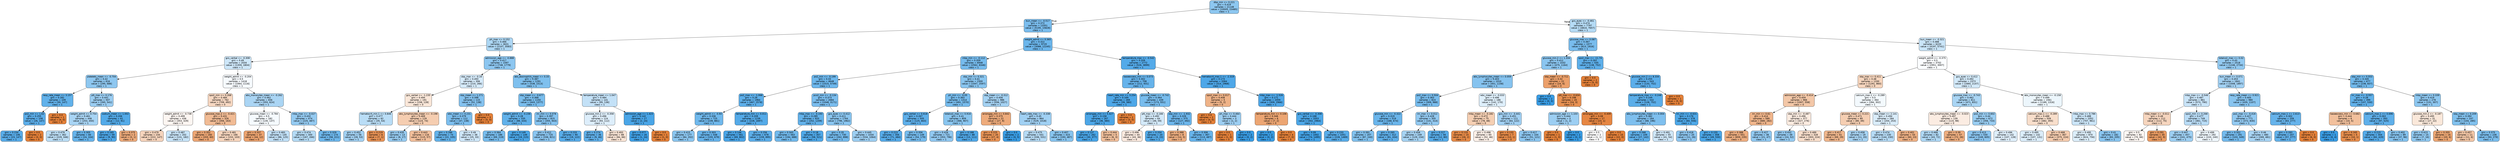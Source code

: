 digraph Tree {
node [shape=box, style="filled, rounded", color="black", fontname="helvetica"] ;
edge [fontname="helvetica"] ;
0 [label="dbp_min <= 0.221\ngini = 0.419\nsamples = 21148\nvalue = [10005, 23485]\nclass = 1", fillcolor="#8dc7f0"] ;
1 [label="bun_mean <= -0.517\ngini = 0.372\nsamples = 13351\nvalue = [5195, 15828]\nclass = 1", fillcolor="#7abdee"] ;
0 -> 1 [labeldistance=2.5, labelangle=45, headlabel="True"] ;
2 [label="ph_max <= 0.152\ngini = 0.466\nsamples = 3631\nvalue = [2107, 3583]\nclass = 1", fillcolor="#add7f4"] ;
1 -> 2 ;
3 [label="gcs_verbal <= -0.308\ngini = 0.49\nsamples = 2034\nvalue = [1359, 1804]\nclass = 1", fillcolor="#cee7f9"] ;
2 -> 3 ;
4 [label="platelets_mean <= -0.704\ngini = 0.42\nsamples = 616\nvalue = [295, 688]\nclass = 1", fillcolor="#8ec7f0"] ;
3 -> 4 ;
5 [label="resp_rate_mean <= 3.157\ngini = 0.282\nsamples = 109\nvalue = [30, 147]\nclass = 1", fillcolor="#61b1ea"] ;
4 -> 5 ;
6 [label="po2_min <= 1.62\ngini = 0.255\nsamples = 108\nvalue = [26, 147]\nclass = 1", fillcolor="#5caeea"] ;
5 -> 6 ;
7 [label="gini = 0.234\nsamples = 106\nvalue = [23, 147]\nclass = 1", fillcolor="#58ace9"] ;
6 -> 7 ;
8 [label="gini = 0.0\nsamples = 2\nvalue = [3, 0]\nclass = 0", fillcolor="#e58139"] ;
6 -> 8 ;
9 [label="gini = 0.0\nsamples = 1\nvalue = [4, 0]\nclass = 0", fillcolor="#e58139"] ;
5 -> 9 ;
10 [label="ptt_max <= 0.176\ngini = 0.441\nsamples = 507\nvalue = [265, 541]\nclass = 1", fillcolor="#9acdf2"] ;
4 -> 10 ;
11 [label="weight_admit <= 0.754\ngini = 0.461\nsamples = 446\nvalue = [253, 450]\nclass = 1", fillcolor="#a8d4f4"] ;
10 -> 11 ;
12 [label="gini = 0.479\nsamples = 362\nvalue = [229, 346]\nclass = 1", fillcolor="#bcdef6"] ;
11 -> 12 ;
13 [label="gini = 0.305\nsamples = 84\nvalue = [24, 104]\nclass = 1", fillcolor="#67b4eb"] ;
11 -> 13 ;
14 [label="sodium_mean <= 1.002\ngini = 0.206\nsamples = 61\nvalue = [12, 91]\nclass = 1", fillcolor="#53aae8"] ;
10 -> 14 ;
15 [label="gini = 0.165\nsamples = 59\nvalue = [9, 90]\nclass = 1", fillcolor="#4da7e8"] ;
14 -> 15 ;
16 [label="gini = 0.375\nsamples = 2\nvalue = [3, 1]\nclass = 0", fillcolor="#eeab7b"] ;
14 -> 16 ;
17 [label="weight_admit <= -0.204\ngini = 0.5\nsamples = 1418\nvalue = [1064, 1116]\nclass = 1", fillcolor="#f6fafe"] ;
3 -> 17 ;
18 [label="spo2_min <= 0.268\ngini = 0.484\nsamples = 762\nvalue = [709, 492]\nclass = 0", fillcolor="#f7d8c2"] ;
17 -> 18 ;
19 [label="weight_admit <= -0.738\ngini = 0.499\nsamples = 436\nvalue = [353, 329]\nclass = 0", fillcolor="#fdf6f2"] ;
18 -> 19 ;
20 [label="gini = 0.479\nsamples = 234\nvalue = [222, 147]\nclass = 0", fillcolor="#f6d4bc"] ;
19 -> 20 ;
21 [label="gini = 0.487\nsamples = 202\nvalue = [131, 182]\nclass = 1", fillcolor="#c8e4f8"] ;
19 -> 21 ;
22 [label="glucose_max.2 <= -0.421\ngini = 0.431\nsamples = 326\nvalue = [356, 163]\nclass = 0", fillcolor="#f1bb94"] ;
18 -> 22 ;
23 [label="gini = 0.352\nsamples = 160\nvalue = [203, 60]\nclass = 0", fillcolor="#eda674"] ;
22 -> 23 ;
24 [label="gini = 0.481\nsamples = 166\nvalue = [153, 103]\nclass = 0", fillcolor="#f7d6be"] ;
22 -> 24 ;
25 [label="abs_monocytes_mean <= -0.262\ngini = 0.462\nsamples = 656\nvalue = [355, 624]\nclass = 1", fillcolor="#aad5f4"] ;
17 -> 25 ;
26 [label="glucose_mean <= -0.784\ngini = 0.5\nsamples = 182\nvalue = [130, 137]\nclass = 1", fillcolor="#f5fafe"] ;
25 -> 26 ;
27 [label="gini = 0.337\nsamples = 37\nvalue = [44, 12]\nclass = 0", fillcolor="#eca36f"] ;
26 -> 27 ;
28 [label="gini = 0.483\nsamples = 145\nvalue = [86, 125]\nclass = 1", fillcolor="#c1e0f7"] ;
26 -> 28 ;
29 [label="mbp_max <= -0.027\ngini = 0.432\nsamples = 474\nvalue = [225, 487]\nclass = 1", fillcolor="#94caf1"] ;
25 -> 29 ;
30 [label="gini = 0.474\nsamples = 300\nvalue = [167, 266]\nclass = 1", fillcolor="#b5dbf5"] ;
29 -> 30 ;
31 [label="gini = 0.329\nsamples = 174\nvalue = [58, 221]\nclass = 1", fillcolor="#6db7ec"] ;
29 -> 31 ;
32 [label="admission_age <= -0.888\ngini = 0.417\nsamples = 1597\nvalue = [748, 1779]\nclass = 1", fillcolor="#8cc6f0"] ;
2 -> 32 ;
33 [label="sbp_max <= -0.16\ngini = 0.493\nsamples = 306\nvalue = [210, 266]\nclass = 1", fillcolor="#d5eafa"] ;
32 -> 33 ;
34 [label="gcs_verbal <= -1.235\ngini = 0.494\nsamples = 191\nvalue = [158, 128]\nclass = 0", fillcolor="#fae7d9"] ;
33 -> 34 ;
35 [label="hematocrit_min.1 <= 0.846\ngini = 0.477\nsamples = 62\nvalue = [35, 54]\nclass = 1", fillcolor="#b9ddf6"] ;
34 -> 35 ;
36 [label="gini = 0.452\nsamples = 56\nvalue = [28, 53]\nclass = 1", fillcolor="#a2d1f3"] ;
35 -> 36 ;
37 [label="gini = 0.219\nsamples = 6\nvalue = [7, 1]\nclass = 0", fillcolor="#e99355"] ;
35 -> 37 ;
38 [label="abs_lymphocytes_mean <= -0.198\ngini = 0.469\nsamples = 129\nvalue = [123, 74]\nclass = 0", fillcolor="#f5cdb0"] ;
34 -> 38 ;
39 [label="gini = 0.435\nsamples = 13\nvalue = [8, 17]\nclass = 1", fillcolor="#96cbf1"] ;
38 -> 39 ;
40 [label="gini = 0.443\nsamples = 116\nvalue = [115, 57]\nclass = 0", fillcolor="#f2bf9b"] ;
38 -> 40 ;
41 [label="sbp_mean <= 1.271\ngini = 0.398\nsamples = 115\nvalue = [52, 138]\nclass = 1", fillcolor="#84c2ef"] ;
33 -> 41 ;
42 [label="wbc_mean <= 0.231\ngini = 0.379\nsamples = 112\nvalue = [47, 138]\nclass = 1", fillcolor="#7cbeee"] ;
41 -> 42 ;
43 [label="gini = 0.286\nsamples = 74\nvalue = [22, 105]\nclass = 1", fillcolor="#62b2ea"] ;
42 -> 43 ;
44 [label="gini = 0.49\nsamples = 38\nvalue = [25, 33]\nclass = 1", fillcolor="#cfe7f9"] ;
42 -> 44 ;
45 [label="gini = 0.0\nsamples = 3\nvalue = [5, 0]\nclass = 0", fillcolor="#e58139"] ;
41 -> 45 ;
46 [label="abs_eosinophils_mean <= 0.33\ngini = 0.387\nsamples = 1291\nvalue = [538, 1513]\nclass = 1", fillcolor="#7fc0ee"] ;
32 -> 46 ;
47 [label="sbp_mean <= -0.677\ngini = 0.368\nsamples = 1150\nvalue = [443, 1377]\nclass = 1", fillcolor="#79bded"] ;
46 -> 47 ;
48 [label="weight_admit <= -0.236\ngini = 0.28\nsamples = 335\nvalue = [88, 434]\nclass = 1", fillcolor="#61b1ea"] ;
47 -> 48 ;
49 [label="gini = 0.364\nsamples = 186\nvalue = [69, 219]\nclass = 1", fillcolor="#77bced"] ;
48 -> 49 ;
50 [label="gini = 0.149\nsamples = 149\nvalue = [19, 215]\nclass = 1", fillcolor="#4aa6e7"] ;
48 -> 50 ;
51 [label="inr_min <= 0.078\ngini = 0.397\nsamples = 815\nvalue = [355, 943]\nclass = 1", fillcolor="#84c2ef"] ;
47 -> 51 ;
52 [label="gini = 0.412\nsamples = 725\nvalue = [336, 821]\nclass = 1", fillcolor="#8ac5f0"] ;
51 -> 52 ;
53 [label="gini = 0.233\nsamples = 90\nvalue = [19, 122]\nclass = 1", fillcolor="#58ace9"] ;
51 -> 53 ;
54 [label="temperature_mean <= 1.047\ngini = 0.484\nsamples = 141\nvalue = [95, 136]\nclass = 1", fillcolor="#c3e1f7"] ;
46 -> 54 ;
55 [label="glucose_min.2 <= -0.358\ngini = 0.496\nsamples = 124\nvalue = [93, 112]\nclass = 1", fillcolor="#ddeefb"] ;
54 -> 55 ;
56 [label="gini = 0.274\nsamples = 36\nvalue = [9, 46]\nclass = 1", fillcolor="#60b0ea"] ;
55 -> 56 ;
57 [label="gini = 0.493\nsamples = 88\nvalue = [84, 66]\nclass = 0", fillcolor="#f9e4d5"] ;
55 -> 57 ;
58 [label="admission_age <= 1.423\ngini = 0.142\nsamples = 17\nvalue = [2, 24]\nclass = 1", fillcolor="#49a5e7"] ;
54 -> 58 ;
59 [label="gini = 0.077\nsamples = 16\nvalue = [1, 24]\nclass = 1", fillcolor="#41a1e6"] ;
58 -> 59 ;
60 [label="gini = 0.0\nsamples = 1\nvalue = [1, 0]\nclass = 0", fillcolor="#e58139"] ;
58 -> 60 ;
61 [label="weight_admit <= 0.365\ngini = 0.322\nsamples = 9720\nvalue = [3088, 12245]\nclass = 1", fillcolor="#6bb6ec"] ;
1 -> 61 ;
62 [label="mbp_min <= -0.112\ngini = 0.359\nsamples = 6948\nvalue = [2562, 8346]\nclass = 1", fillcolor="#76bbed"] ;
61 -> 62 ;
63 [label="po2_min <= -0.199\ngini = 0.33\nsamples = 4648\nvalue = [1515, 5749]\nclass = 1", fillcolor="#6db7ec"] ;
62 -> 63 ;
64 [label="po2_max <= -1.068\ngini = 0.26\nsamples = 1964\nvalue = [467, 2578]\nclass = 1", fillcolor="#5dafea"] ;
63 -> 64 ;
65 [label="weight_admit <= -0.93\ngini = 0.336\nsamples = 725\nvalue = [239, 881]\nclass = 1", fillcolor="#6fb8ec"] ;
64 -> 65 ;
66 [label="gini = 0.415\nsamples = 177\nvalue = [84, 202]\nclass = 1", fillcolor="#8bc6f0"] ;
65 -> 66 ;
67 [label="gini = 0.303\nsamples = 548\nvalue = [155, 679]\nclass = 1", fillcolor="#66b3eb"] ;
65 -> 67 ;
68 [label="temperature_min <= 0.011\ngini = 0.209\nsamples = 1239\nvalue = [228, 1697]\nclass = 1", fillcolor="#54aae8"] ;
64 -> 68 ;
69 [label="gini = 0.146\nsamples = 561\nvalue = [69, 802]\nclass = 1", fillcolor="#4aa5e7"] ;
68 -> 69 ;
70 [label="gini = 0.256\nsamples = 678\nvalue = [159, 895]\nclass = 1", fillcolor="#5caeea"] ;
68 -> 70 ;
71 [label="pco2_min <= -0.134\ngini = 0.373\nsamples = 2684\nvalue = [1048, 3171]\nclass = 1", fillcolor="#7abdee"] ;
63 -> 71 ;
72 [label="mbp_max <= -0.193\ngini = 0.285\nsamples = 920\nvalue = [252, 1209]\nclass = 1", fillcolor="#62b1ea"] ;
71 -> 72 ;
73 [label="gini = 0.343\nsamples = 563\nvalue = [194, 688]\nclass = 1", fillcolor="#71b9ec"] ;
72 -> 73 ;
74 [label="gini = 0.18\nsamples = 357\nvalue = [58, 521]\nclass = 1", fillcolor="#4fa8e8"] ;
72 -> 74 ;
75 [label="gcs_eyes <= 0.412\ngini = 0.411\nsamples = 1764\nvalue = [796, 1962]\nclass = 1", fillcolor="#89c5f0"] ;
71 -> 75 ;
76 [label="gini = 0.35\nsamples = 730\nvalue = [262, 898]\nclass = 1", fillcolor="#73baed"] ;
75 -> 76 ;
77 [label="gini = 0.445\nsamples = 1034\nvalue = [534, 1064]\nclass = 1", fillcolor="#9ccef2"] ;
75 -> 77 ;
78 [label="sbp_min <= 0.321\ngini = 0.41\nsamples = 2300\nvalue = [1047, 2597]\nclass = 1", fillcolor="#89c5ef"] ;
62 -> 78 ;
79 [label="ph_min <= -0.05\ngini = 0.363\nsamples = 1314\nvalue = [491, 1570]\nclass = 1", fillcolor="#77bced"] ;
78 -> 79 ;
80 [label="gcs_verbal <= 0.618\ngini = 0.267\nsamples = 505\nvalue = [125, 663]\nclass = 1", fillcolor="#5eafea"] ;
79 -> 80 ;
81 [label="gini = 0.223\nsamples = 356\nvalue = [71, 484]\nclass = 1", fillcolor="#56abe9"] ;
80 -> 81 ;
82 [label="gini = 0.356\nsamples = 149\nvalue = [54, 179]\nclass = 1", fillcolor="#75bbed"] ;
80 -> 82 ;
83 [label="totalco2_max <= 0.916\ngini = 0.41\nsamples = 809\nvalue = [366, 907]\nclass = 1", fillcolor="#89c5ef"] ;
79 -> 83 ;
84 [label="gini = 0.426\nsamples = 721\nvalue = [353, 796]\nclass = 1", fillcolor="#91c8f1"] ;
83 -> 84 ;
85 [label="gini = 0.188\nsamples = 88\nvalue = [13, 111]\nclass = 1", fillcolor="#50a8e8"] ;
83 -> 85 ;
86 [label="sbp_mean <= -0.312\ngini = 0.456\nsamples = 986\nvalue = [556, 1027]\nclass = 1", fillcolor="#a4d2f3"] ;
78 -> 86 ;
87 [label="aniongap_min <= 0.842\ngini = 0.375\nsamples = 22\nvalue = [27, 9]\nclass = 0", fillcolor="#eeab7b"] ;
86 -> 87 ;
88 [label="gini = 0.225\nsamples = 20\nvalue = [27, 4]\nclass = 0", fillcolor="#e99456"] ;
87 -> 88 ;
89 [label="gini = 0.0\nsamples = 2\nvalue = [0, 5]\nclass = 1", fillcolor="#399de5"] ;
87 -> 89 ;
90 [label="heart_rate_max <= -0.338\ngini = 0.45\nsamples = 964\nvalue = [529, 1018]\nclass = 1", fillcolor="#a0d0f3"] ;
86 -> 90 ;
91 [label="gini = 0.475\nsamples = 541\nvalue = [336, 531]\nclass = 1", fillcolor="#b6dbf5"] ;
90 -> 91 ;
92 [label="gini = 0.407\nsamples = 423\nvalue = [193, 487]\nclass = 1", fillcolor="#87c4ef"] ;
90 -> 92 ;
93 [label="temperature_max <= -0.542\ngini = 0.209\nsamples = 2772\nvalue = [526, 3899]\nclass = 1", fillcolor="#54aae9"] ;
61 -> 93 ;
94 [label="baseexcess_min <= 0.073\ngini = 0.302\nsamples = 708\nvalue = [212, 931]\nclass = 1", fillcolor="#66b3eb"] ;
93 -> 94 ;
95 [label="heart_rate_min <= 3.254\ngini = 0.169\nsamples = 269\nvalue = [39, 380]\nclass = 1", fillcolor="#4da7e8"] ;
94 -> 95 ;
96 [label="aniongap_min <= 5.427\ngini = 0.158\nsamples = 267\nvalue = [36, 380]\nclass = 1", fillcolor="#4ca6e7"] ;
95 -> 96 ;
97 [label="gini = 0.137\nsamples = 262\nvalue = [30, 377]\nclass = 1", fillcolor="#49a5e7"] ;
96 -> 97 ;
98 [label="gini = 0.444\nsamples = 5\nvalue = [6, 3]\nclass = 0", fillcolor="#f2c09c"] ;
96 -> 98 ;
99 [label="gini = 0.0\nsamples = 2\nvalue = [3, 0]\nclass = 0", fillcolor="#e58139"] ;
95 -> 99 ;
100 [label="glucose_mean <= -0.742\ngini = 0.364\nsamples = 439\nvalue = [173, 551]\nclass = 1", fillcolor="#77bced"] ;
94 -> 100 ;
101 [label="ptt_max <= -0.166\ngini = 0.492\nsamples = 64\nvalue = [46, 59]\nclass = 1", fillcolor="#d3e9f9"] ;
100 -> 101 ;
102 [label="gini = 0.496\nsamples = 44\nvalue = [43, 36]\nclass = 0", fillcolor="#fbeadf"] ;
101 -> 102 ;
103 [label="gini = 0.204\nsamples = 20\nvalue = [3, 23]\nclass = 1", fillcolor="#53aae8"] ;
101 -> 103 ;
104 [label="sbp_min <= -1.932\ngini = 0.326\nsamples = 375\nvalue = [127, 492]\nclass = 1", fillcolor="#6cb6ec"] ;
100 -> 104 ;
105 [label="gini = 0.388\nsamples = 8\nvalue = [14, 5]\nclass = 0", fillcolor="#eeae80"] ;
104 -> 105 ;
106 [label="gini = 0.306\nsamples = 367\nvalue = [113, 487]\nclass = 1", fillcolor="#67b4eb"] ;
104 -> 106 ;
107 [label="hematocrit_max.1 <= -2.319\ngini = 0.173\nsamples = 2064\nvalue = [314, 2968]\nclass = 1", fillcolor="#4ea7e8"] ;
93 -> 107 ;
108 [label="spo2_max <= 0.017\ngini = 0.408\nsamples = 5\nvalue = [5, 2]\nclass = 0", fillcolor="#efb388"] ;
107 -> 108 ;
109 [label="gini = 0.0\nsamples = 2\nvalue = [4, 0]\nclass = 0", fillcolor="#e58139"] ;
108 -> 109 ;
110 [label="ph_max <= 0.464\ngini = 0.444\nsamples = 3\nvalue = [1, 2]\nclass = 1", fillcolor="#9ccef2"] ;
108 -> 110 ;
111 [label="gini = 0.0\nsamples = 1\nvalue = [1, 0]\nclass = 0", fillcolor="#e58139"] ;
110 -> 111 ;
112 [label="gini = 0.0\nsamples = 2\nvalue = [0, 2]\nclass = 1", fillcolor="#399de5"] ;
110 -> 112 ;
113 [label="mbp_max <= -1.526\ngini = 0.171\nsamples = 2059\nvalue = [309, 2966]\nclass = 1", fillcolor="#4ea7e8"] ;
107 -> 113 ;
114 [label="temperature_min <= 0.106\ngini = 0.346\nsamples = 6\nvalue = [7, 2]\nclass = 0", fillcolor="#eca572"] ;
113 -> 114 ;
115 [label="gini = 0.0\nsamples = 2\nvalue = [0, 2]\nclass = 1", fillcolor="#399de5"] ;
114 -> 115 ;
116 [label="gini = 0.0\nsamples = 4\nvalue = [7, 0]\nclass = 0", fillcolor="#e58139"] ;
114 -> 116 ;
117 [label="gcs_verbal <= -0.308\ngini = 0.168\nsamples = 2053\nvalue = [302, 2964]\nclass = 1", fillcolor="#4da7e8"] ;
113 -> 117 ;
118 [label="gini = 0.09\nsamples = 1002\nvalue = [74, 1495]\nclass = 1", fillcolor="#43a2e6"] ;
117 -> 118 ;
119 [label="gini = 0.233\nsamples = 1051\nvalue = [228, 1469]\nclass = 1", fillcolor="#58ace9"] ;
117 -> 119 ;
120 [label="gcs_eyes <= -0.461\ngini = 0.474\nsamples = 7797\nvalue = [4810, 7657]\nclass = 1", fillcolor="#b5dbf5"] ;
0 -> 120 [labeldistance=2.5, labelangle=-45, headlabel="False"] ;
121 [label="glucose_max <= 0.087\ngini = 0.367\nsamples = 1577\nvalue = [613, 1916]\nclass = 1", fillcolor="#78bced"] ;
120 -> 121 ;
122 [label="glucose_min.2 <= 1.334\ngini = 0.412\nsamples = 1032\nvalue = [475, 1164]\nclass = 1", fillcolor="#8ac5f0"] ;
121 -> 122 ;
123 [label="abs_lymphocytes_mean <= 0.059\ngini = 0.403\nsamples = 1010\nvalue = [451, 1158]\nclass = 1", fillcolor="#86c3ef"] ;
122 -> 123 ;
124 [label="po2_max <= 0.504\ngini = 0.363\nsamples = 824\nvalue = [309, 988]\nclass = 1", fillcolor="#77bced"] ;
123 -> 124 ;
125 [label="glucose_min <= -0.322\ngini = 0.319\nsamples = 519\nvalue = [168, 674]\nclass = 1", fillcolor="#6ab5eb"] ;
124 -> 125 ;
126 [label="gini = 0.391\nsamples = 207\nvalue = [87, 240]\nclass = 1", fillcolor="#81c1ee"] ;
125 -> 126 ;
127 [label="gini = 0.265\nsamples = 312\nvalue = [81, 434]\nclass = 1", fillcolor="#5eafea"] ;
125 -> 127 ;
128 [label="inr_max <= 0.012\ngini = 0.428\nsamples = 305\nvalue = [141, 314]\nclass = 1", fillcolor="#92c9f1"] ;
124 -> 128 ;
129 [label="gini = 0.458\nsamples = 249\nvalue = [129, 234]\nclass = 1", fillcolor="#a6d3f3"] ;
128 -> 129 ;
130 [label="gini = 0.227\nsamples = 56\nvalue = [12, 80]\nclass = 1", fillcolor="#57ace9"] ;
128 -> 130 ;
131 [label="wbc_mean <= -0.033\ngini = 0.496\nsamples = 186\nvalue = [142, 170]\nclass = 1", fillcolor="#deeffb"] ;
123 -> 131 ;
132 [label="mbp_mean <= -0.182\ngini = 0.472\nsamples = 75\nvalue = [78, 48]\nclass = 0", fillcolor="#f5cfb3"] ;
131 -> 132 ;
133 [label="gini = 0.133\nsamples = 15\nvalue = [26, 2]\nclass = 0", fillcolor="#e78b48"] ;
132 -> 133 ;
134 [label="gini = 0.498\nsamples = 60\nvalue = [52, 46]\nclass = 0", fillcolor="#fcf0e8"] ;
132 -> 134 ;
135 [label="gcs_min <= -3.441\ngini = 0.451\nsamples = 111\nvalue = [64, 122]\nclass = 1", fillcolor="#a1d0f3"] ;
131 -> 135 ;
136 [label="gini = 0.133\nsamples = 7\nvalue = [13, 1]\nclass = 0", fillcolor="#e78b48"] ;
135 -> 136 ;
137 [label="gini = 0.417\nsamples = 104\nvalue = [51, 121]\nclass = 1", fillcolor="#8cc6f0"] ;
135 -> 137 ;
138 [label="sbp_mean <= -0.711\ngini = 0.32\nsamples = 22\nvalue = [24, 6]\nclass = 0", fillcolor="#eca06a"] ;
122 -> 138 ;
139 [label="gini = 0.0\nsamples = 2\nvalue = [0, 3]\nclass = 1", fillcolor="#399de5"] ;
138 -> 139 ;
140 [label="ptt_max <= -0.634\ngini = 0.198\nsamples = 20\nvalue = [24, 3]\nclass = 0", fillcolor="#e89152"] ;
138 -> 140 ;
141 [label="admission_age <= 1.103\ngini = 0.444\nsamples = 3\nvalue = [1, 2]\nclass = 1", fillcolor="#9ccef2"] ;
140 -> 141 ;
142 [label="gini = 0.0\nsamples = 1\nvalue = [1, 0]\nclass = 0", fillcolor="#e58139"] ;
141 -> 142 ;
143 [label="gini = 0.0\nsamples = 2\nvalue = [0, 2]\nclass = 1", fillcolor="#399de5"] ;
141 -> 143 ;
144 [label="aniongap_min <= -0.409\ngini = 0.08\nsamples = 17\nvalue = [23, 1]\nclass = 0", fillcolor="#e68642"] ;
140 -> 144 ;
145 [label="gini = 0.5\nsamples = 2\nvalue = [1, 1]\nclass = 0", fillcolor="#ffffff"] ;
144 -> 145 ;
146 [label="gini = 0.0\nsamples = 15\nvalue = [22, 0]\nclass = 0", fillcolor="#e58139"] ;
144 -> 146 ;
147 [label="spo2_max <= -11.74\ngini = 0.262\nsamples = 545\nvalue = [138, 752]\nclass = 1", fillcolor="#5dafea"] ;
121 -> 147 ;
148 [label="gini = 0.0\nsamples = 2\nvalue = [5, 0]\nclass = 0", fillcolor="#e58139"] ;
147 -> 148 ;
149 [label="glucose_min.2 <= 8.334\ngini = 0.255\nsamples = 543\nvalue = [133, 752]\nclass = 1", fillcolor="#5caeea"] ;
147 -> 149 ;
150 [label="temperature_max <= -0.248\ngini = 0.249\nsamples = 542\nvalue = [128, 752]\nclass = 1", fillcolor="#5baee9"] ;
149 -> 150 ;
151 [label="abs_lymphocytes_mean <= 0.004\ngini = 0.382\nsamples = 164\nvalue = [68, 196]\nclass = 1", fillcolor="#7ebfee"] ;
150 -> 151 ;
152 [label="gini = 0.268\nsamples = 109\nvalue = [27, 142]\nclass = 1", fillcolor="#5fb0ea"] ;
151 -> 152 ;
153 [label="gini = 0.491\nsamples = 55\nvalue = [41, 54]\nclass = 1", fillcolor="#cfe7f9"] ;
151 -> 153 ;
154 [label="inr_min <= -0.631\ngini = 0.176\nsamples = 378\nvalue = [60, 556]\nclass = 1", fillcolor="#4ea8e8"] ;
150 -> 154 ;
155 [label="gini = 0.418\nsamples = 20\nvalue = [11, 26]\nclass = 1", fillcolor="#8dc6f0"] ;
154 -> 155 ;
156 [label="gini = 0.155\nsamples = 358\nvalue = [49, 530]\nclass = 1", fillcolor="#4ba6e7"] ;
154 -> 156 ;
157 [label="gini = 0.0\nsamples = 1\nvalue = [5, 0]\nclass = 0", fillcolor="#e58139"] ;
149 -> 157 ;
158 [label="bun_mean <= -0.321\ngini = 0.488\nsamples = 6220\nvalue = [4197, 5741]\nclass = 1", fillcolor="#cae5f8"] ;
120 -> 158 ;
159 [label="weight_admit <= -0.375\ngini = 0.5\nsamples = 3702\nvalue = [2951, 3007]\nclass = 1", fillcolor="#fbfdff"] ;
158 -> 159 ;
160 [label="sbp_max <= 0.411\ngini = 0.48\nsamples = 1330\nvalue = [1291, 860]\nclass = 0", fillcolor="#f6d5bd"] ;
159 -> 160 ;
161 [label="admission_age <= -0.414\ngini = 0.459\nsamples = 966\nvalue = [1007, 558]\nclass = 0", fillcolor="#f3c7a7"] ;
160 -> 161 ;
162 [label="inr_min <= 0.61\ngini = 0.414\nsamples = 589\nvalue = [680, 282]\nclass = 0", fillcolor="#f0b58b"] ;
161 -> 162 ;
163 [label="gini = 0.388\nsamples = 551\nvalue = [659, 235]\nclass = 0", fillcolor="#eeae80"] ;
162 -> 163 ;
164 [label="gini = 0.427\nsamples = 38\nvalue = [21, 47]\nclass = 1", fillcolor="#91c9f1"] ;
162 -> 164 ;
165 [label="sbp_min <= -0.487\ngini = 0.496\nsamples = 377\nvalue = [327, 276]\nclass = 0", fillcolor="#fbebe0"] ;
161 -> 165 ;
166 [label="gini = 0.432\nsamples = 49\nvalue = [24, 52]\nclass = 1", fillcolor="#94caf1"] ;
165 -> 166 ;
167 [label="gini = 0.489\nsamples = 328\nvalue = [303, 224]\nclass = 0", fillcolor="#f8decb"] ;
165 -> 167 ;
168 [label="calcium_max.1 <= -0.289\ngini = 0.5\nsamples = 364\nvalue = [284, 302]\nclass = 1", fillcolor="#f3f9fd"] ;
160 -> 168 ;
169 [label="glucose_mean <= 0.221\ngini = 0.471\nsamples = 80\nvalue = [80, 49]\nclass = 0", fillcolor="#f5ceb2"] ;
168 -> 169 ;
170 [label="gini = 0.417\nsamples = 61\nvalue = [69, 29]\nclass = 0", fillcolor="#f0b68c"] ;
169 -> 170 ;
171 [label="gini = 0.458\nsamples = 19\nvalue = [11, 20]\nclass = 1", fillcolor="#a6d3f3"] ;
169 -> 171 ;
172 [label="sbp_mean <= 2.141\ngini = 0.494\nsamples = 284\nvalue = [204, 253]\nclass = 1", fillcolor="#d9ecfa"] ;
168 -> 172 ;
173 [label="gini = 0.474\nsamples = 230\nvalue = [144, 230]\nclass = 1", fillcolor="#b5daf5"] ;
172 -> 173 ;
174 [label="gini = 0.401\nsamples = 54\nvalue = [60, 23]\nclass = 0", fillcolor="#efb185"] ;
172 -> 174 ;
175 [label="gcs_eyes <= 0.412\ngini = 0.492\nsamples = 2372\nvalue = [1660, 2147]\nclass = 1", fillcolor="#d2e9f9"] ;
159 -> 175 ;
176 [label="glucose_max <= -0.743\ngini = 0.462\nsamples = 811\nvalue = [471, 831]\nclass = 1", fillcolor="#a9d5f4"] ;
175 -> 176 ;
177 [label="abs_lymphocytes_mean <= -0.023\ngini = 0.497\nsamples = 139\nvalue = [115, 98]\nclass = 0", fillcolor="#fbece2"] ;
176 -> 177 ;
178 [label="gini = 0.468\nsamples = 82\nvalue = [43, 72]\nclass = 1", fillcolor="#afd8f5"] ;
177 -> 178 ;
179 [label="gini = 0.39\nsamples = 57\nvalue = [72, 26]\nclass = 0", fillcolor="#eeae80"] ;
177 -> 179 ;
180 [label="po2_min <= 0.602\ngini = 0.44\nsamples = 672\nvalue = [356, 733]\nclass = 1", fillcolor="#99cdf2"] ;
176 -> 180 ;
181 [label="gini = 0.413\nsamples = 530\nvalue = [249, 605]\nclass = 1", fillcolor="#8ac5f0"] ;
180 -> 181 ;
182 [label="gini = 0.496\nsamples = 142\nvalue = [107, 128]\nclass = 1", fillcolor="#dfeffb"] ;
180 -> 182 ;
183 [label="abs_monocytes_mean <= -0.158\ngini = 0.499\nsamples = 1561\nvalue = [1189, 1316]\nclass = 1", fillcolor="#ecf6fc"] ;
175 -> 183 ;
184 [label="calcium_max.1 <= -0.289\ngini = 0.488\nsamples = 509\nvalue = [482, 355]\nclass = 0", fillcolor="#f8decb"] ;
183 -> 184 ;
185 [label="gini = 0.495\nsamples = 142\nvalue = [107, 131]\nclass = 1", fillcolor="#dbedfa"] ;
184 -> 185 ;
186 [label="gini = 0.468\nsamples = 367\nvalue = [375, 224]\nclass = 0", fillcolor="#f5ccaf"] ;
184 -> 186 ;
187 [label="mbp_max <= 0.786\ngini = 0.488\nsamples = 1052\nvalue = [707, 961]\nclass = 1", fillcolor="#cbe5f8"] ;
183 -> 187 ;
188 [label="gini = 0.495\nsamples = 870\nvalue = [624, 756]\nclass = 1", fillcolor="#dceefa"] ;
187 -> 188 ;
189 [label="gini = 0.41\nsamples = 182\nvalue = [83, 205]\nclass = 1", fillcolor="#89c5f0"] ;
187 -> 189 ;
190 [label="totalco2_max <= 0.02\ngini = 0.43\nsamples = 2518\nvalue = [1246, 2734]\nclass = 1", fillcolor="#93caf1"] ;
158 -> 190 ;
191 [label="bun_mean <= 0.071\ngini = 0.453\nsamples = 1841\nvalue = [1008, 1897]\nclass = 1", fillcolor="#a2d1f3"] ;
190 -> 191 ;
192 [label="mbp_max <= -0.546\ngini = 0.487\nsamples = 861\nvalue = [573, 790]\nclass = 1", fillcolor="#c9e4f8"] ;
191 -> 192 ;
193 [label="mbp_mean <= -0.011\ngini = 0.48\nsamples = 112\nvalue = [112, 75]\nclass = 0", fillcolor="#f6d5be"] ;
192 -> 193 ;
194 [label="gini = 0.5\nsamples = 82\nvalue = [70, 66]\nclass = 0", fillcolor="#fef8f4"] ;
193 -> 194 ;
195 [label="gini = 0.291\nsamples = 30\nvalue = [42, 9]\nclass = 0", fillcolor="#eb9c63"] ;
193 -> 195 ;
196 [label="spo2_min <= 0.268\ngini = 0.477\nsamples = 749\nvalue = [461, 715]\nclass = 1", fillcolor="#b9dcf6"] ;
192 -> 196 ;
197 [label="gini = 0.447\nsamples = 457\nvalue = [241, 475]\nclass = 1", fillcolor="#9dcff2"] ;
196 -> 197 ;
198 [label="gini = 0.499\nsamples = 292\nvalue = [220, 240]\nclass = 1", fillcolor="#eff7fd"] ;
196 -> 198 ;
199 [label="resp_rate_mean <= 0.921\ngini = 0.405\nsamples = 980\nvalue = [435, 1107]\nclass = 1", fillcolor="#87c4ef"] ;
191 -> 199 ;
200 [label="po2_max <= -0.416\ngini = 0.427\nsamples = 771\nvalue = [372, 830]\nclass = 1", fillcolor="#92c9f1"] ;
199 -> 200 ;
201 [label="gini = 0.352\nsamples = 291\nvalue = [103, 349]\nclass = 1", fillcolor="#73baed"] ;
200 -> 201 ;
202 [label="gini = 0.46\nsamples = 480\nvalue = [269, 481]\nclass = 1", fillcolor="#a8d4f4"] ;
200 -> 202 ;
203 [label="calcium_max.1 <= 2.613\ngini = 0.302\nsamples = 209\nvalue = [63, 277]\nclass = 1", fillcolor="#66b3eb"] ;
199 -> 203 ;
204 [label="gini = 0.283\nsamples = 207\nvalue = [57, 277]\nclass = 1", fillcolor="#62b1ea"] ;
203 -> 204 ;
205 [label="gini = 0.0\nsamples = 2\nvalue = [6, 0]\nclass = 0", fillcolor="#e58139"] ;
203 -> 205 ;
206 [label="sbp_min <= 0.553\ngini = 0.345\nsamples = 677\nvalue = [238, 837]\nclass = 1", fillcolor="#71b9ec"] ;
190 -> 206 ;
207 [label="inr_max <= -0.557\ngini = 0.28\nsamples = 399\nvalue = [107, 530]\nclass = 1", fillcolor="#61b1ea"] ;
206 -> 207 ;
208 [label="baseexcess_min <= 0.682\ngini = 0.444\nsamples = 6\nvalue = [10, 5]\nclass = 0", fillcolor="#f2c09c"] ;
207 -> 208 ;
209 [label="gini = 0.0\nsamples = 1\nvalue = [0, 4]\nclass = 1", fillcolor="#399de5"] ;
208 -> 209 ;
210 [label="gini = 0.165\nsamples = 5\nvalue = [10, 1]\nclass = 0", fillcolor="#e88e4d"] ;
208 -> 210 ;
211 [label="calcium_max.1 <= 0.696\ngini = 0.263\nsamples = 393\nvalue = [97, 525]\nclass = 1", fillcolor="#5eafea"] ;
207 -> 211 ;
212 [label="gini = 0.215\nsamples = 304\nvalue = [60, 429]\nclass = 1", fillcolor="#55abe9"] ;
211 -> 212 ;
213 [label="gini = 0.402\nsamples = 89\nvalue = [37, 96]\nclass = 1", fillcolor="#85c3ef"] ;
211 -> 213 ;
214 [label="mbp_mean <= 0.339\ngini = 0.419\nsamples = 278\nvalue = [131, 307]\nclass = 1", fillcolor="#8dc7f0"] ;
206 -> 214 ;
215 [label="glucose_min.2 <= -0.187\ngini = 0.495\nsamples = 31\nvalue = [27, 22]\nclass = 0", fillcolor="#fae8da"] ;
214 -> 215 ;
216 [label="gini = 0.423\nsamples = 15\nvalue = [7, 16]\nclass = 1", fillcolor="#90c8f0"] ;
215 -> 216 ;
217 [label="gini = 0.355\nsamples = 16\nvalue = [20, 6]\nclass = 0", fillcolor="#eda774"] ;
215 -> 217 ;
218 [label="sbp_mean <= 0.209\ngini = 0.392\nsamples = 247\nvalue = [104, 285]\nclass = 1", fillcolor="#81c1ee"] ;
214 -> 218 ;
219 [label="gini = 0.457\nsamples = 11\nvalue = [11, 6]\nclass = 0", fillcolor="#f3c6a5"] ;
218 -> 219 ;
220 [label="gini = 0.375\nsamples = 236\nvalue = [93, 279]\nclass = 1", fillcolor="#7bbeee"] ;
218 -> 220 ;
}